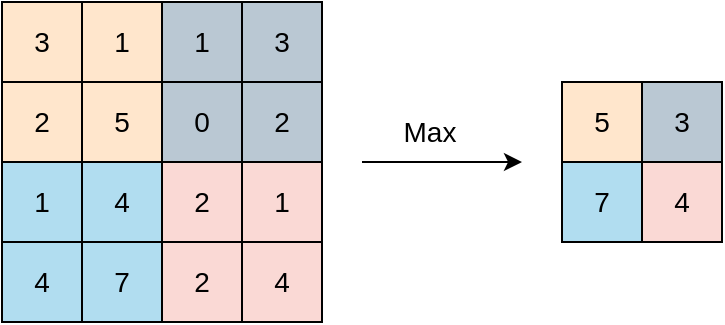 <mxfile version="20.2.1" type="device"><diagram id="zGzAtUtdvfPOVLS3MOvk" name="Page-1"><mxGraphModel dx="263" dy="445" grid="1" gridSize="10" guides="1" tooltips="1" connect="1" arrows="1" fold="1" page="1" pageScale="1" pageWidth="827" pageHeight="1169" math="0" shadow="0"><root><mxCell id="0"/><mxCell id="1" parent="0"/><mxCell id="6YHhw9SS3-1l0najFM8U-1" value="3" style="whiteSpace=wrap;html=1;aspect=fixed;fillColor=#ffe6cc;strokeColor=#000000;fontSize=14;" vertex="1" parent="1"><mxGeometry x="200" y="400" width="40" height="40" as="geometry"/></mxCell><mxCell id="6YHhw9SS3-1l0najFM8U-2" value="1" style="whiteSpace=wrap;html=1;aspect=fixed;fillColor=#ffe6cc;strokeColor=#000000;fontSize=14;" vertex="1" parent="1"><mxGeometry x="240" y="400" width="40" height="40" as="geometry"/></mxCell><mxCell id="6YHhw9SS3-1l0najFM8U-3" value="5" style="whiteSpace=wrap;html=1;aspect=fixed;fillColor=#ffe6cc;strokeColor=#000000;fontSize=14;" vertex="1" parent="1"><mxGeometry x="240" y="440" width="40" height="40" as="geometry"/></mxCell><mxCell id="6YHhw9SS3-1l0najFM8U-4" value="2" style="whiteSpace=wrap;html=1;aspect=fixed;fillColor=#ffe6cc;strokeColor=#000000;fontSize=14;" vertex="1" parent="1"><mxGeometry x="200" y="440" width="40" height="40" as="geometry"/></mxCell><mxCell id="6YHhw9SS3-1l0najFM8U-5" value="1" style="whiteSpace=wrap;html=1;aspect=fixed;fillColor=#bac8d3;strokeColor=#000000;fontSize=14;" vertex="1" parent="1"><mxGeometry x="280" y="400" width="40" height="40" as="geometry"/></mxCell><mxCell id="6YHhw9SS3-1l0najFM8U-6" value="3" style="whiteSpace=wrap;html=1;aspect=fixed;fillColor=#bac8d3;strokeColor=#000000;fontSize=14;" vertex="1" parent="1"><mxGeometry x="320" y="400" width="40" height="40" as="geometry"/></mxCell><mxCell id="6YHhw9SS3-1l0najFM8U-7" value="2" style="whiteSpace=wrap;html=1;aspect=fixed;fillColor=#bac8d3;strokeColor=#000000;fontSize=14;" vertex="1" parent="1"><mxGeometry x="320" y="440" width="40" height="40" as="geometry"/></mxCell><mxCell id="6YHhw9SS3-1l0najFM8U-8" value="0" style="whiteSpace=wrap;html=1;aspect=fixed;fillColor=#bac8d3;strokeColor=#000000;fontSize=14;" vertex="1" parent="1"><mxGeometry x="280" y="440" width="40" height="40" as="geometry"/></mxCell><mxCell id="6YHhw9SS3-1l0najFM8U-9" value="1" style="whiteSpace=wrap;html=1;aspect=fixed;fillColor=#b1ddf0;strokeColor=#000000;fontSize=14;" vertex="1" parent="1"><mxGeometry x="200" y="480" width="40" height="40" as="geometry"/></mxCell><mxCell id="6YHhw9SS3-1l0najFM8U-10" value="4" style="whiteSpace=wrap;html=1;aspect=fixed;fillColor=#b1ddf0;strokeColor=#000000;fontSize=14;" vertex="1" parent="1"><mxGeometry x="240" y="480" width="40" height="40" as="geometry"/></mxCell><mxCell id="6YHhw9SS3-1l0najFM8U-11" value="7" style="whiteSpace=wrap;html=1;aspect=fixed;fillColor=#b1ddf0;strokeColor=#000000;fontSize=14;" vertex="1" parent="1"><mxGeometry x="240" y="520" width="40" height="40" as="geometry"/></mxCell><mxCell id="6YHhw9SS3-1l0najFM8U-12" value="4" style="whiteSpace=wrap;html=1;aspect=fixed;fillColor=#b1ddf0;strokeColor=#000000;fontSize=14;" vertex="1" parent="1"><mxGeometry x="200" y="520" width="40" height="40" as="geometry"/></mxCell><mxCell id="6YHhw9SS3-1l0najFM8U-13" value="2" style="whiteSpace=wrap;html=1;aspect=fixed;fillColor=#fad9d5;strokeColor=#000000;fontSize=14;" vertex="1" parent="1"><mxGeometry x="280" y="480" width="40" height="40" as="geometry"/></mxCell><mxCell id="6YHhw9SS3-1l0najFM8U-14" value="1" style="whiteSpace=wrap;html=1;aspect=fixed;fillColor=#fad9d5;strokeColor=#000000;fontSize=14;" vertex="1" parent="1"><mxGeometry x="320" y="480" width="40" height="40" as="geometry"/></mxCell><mxCell id="6YHhw9SS3-1l0najFM8U-15" value="4" style="whiteSpace=wrap;html=1;aspect=fixed;fillColor=#fad9d5;strokeColor=#000000;fontSize=14;" vertex="1" parent="1"><mxGeometry x="320" y="520" width="40" height="40" as="geometry"/></mxCell><mxCell id="6YHhw9SS3-1l0najFM8U-16" value="2" style="whiteSpace=wrap;html=1;aspect=fixed;fillColor=#fad9d5;strokeColor=#000000;fontSize=14;" vertex="1" parent="1"><mxGeometry x="280" y="520" width="40" height="40" as="geometry"/></mxCell><mxCell id="6YHhw9SS3-1l0najFM8U-17" value="5" style="whiteSpace=wrap;html=1;aspect=fixed;fillColor=#ffe6cc;strokeColor=#000000;fontSize=14;" vertex="1" parent="1"><mxGeometry x="480" y="440" width="40" height="40" as="geometry"/></mxCell><mxCell id="6YHhw9SS3-1l0najFM8U-18" value="3" style="whiteSpace=wrap;html=1;aspect=fixed;fillColor=#bac8d3;strokeColor=#000000;fontSize=14;" vertex="1" parent="1"><mxGeometry x="520" y="440" width="40" height="40" as="geometry"/></mxCell><mxCell id="6YHhw9SS3-1l0najFM8U-19" value="4" style="whiteSpace=wrap;html=1;aspect=fixed;fillColor=#fad9d5;strokeColor=#000000;fontSize=14;" vertex="1" parent="1"><mxGeometry x="520" y="480" width="40" height="40" as="geometry"/></mxCell><mxCell id="6YHhw9SS3-1l0najFM8U-20" value="7" style="whiteSpace=wrap;html=1;aspect=fixed;fillColor=#b1ddf0;strokeColor=#000000;fontSize=14;" vertex="1" parent="1"><mxGeometry x="480" y="480" width="40" height="40" as="geometry"/></mxCell><mxCell id="6YHhw9SS3-1l0najFM8U-21" value="" style="endArrow=classic;html=1;rounded=0;fontSize=14;" edge="1" parent="1"><mxGeometry width="50" height="50" relative="1" as="geometry"><mxPoint x="380" y="480" as="sourcePoint"/><mxPoint x="460" y="480" as="targetPoint"/></mxGeometry></mxCell><mxCell id="6YHhw9SS3-1l0najFM8U-22" value="Max" style="text;html=1;strokeColor=none;fillColor=none;align=center;verticalAlign=middle;whiteSpace=wrap;rounded=0;fontSize=14;" vertex="1" parent="1"><mxGeometry x="384" y="450" width="60" height="30" as="geometry"/></mxCell></root></mxGraphModel></diagram></mxfile>